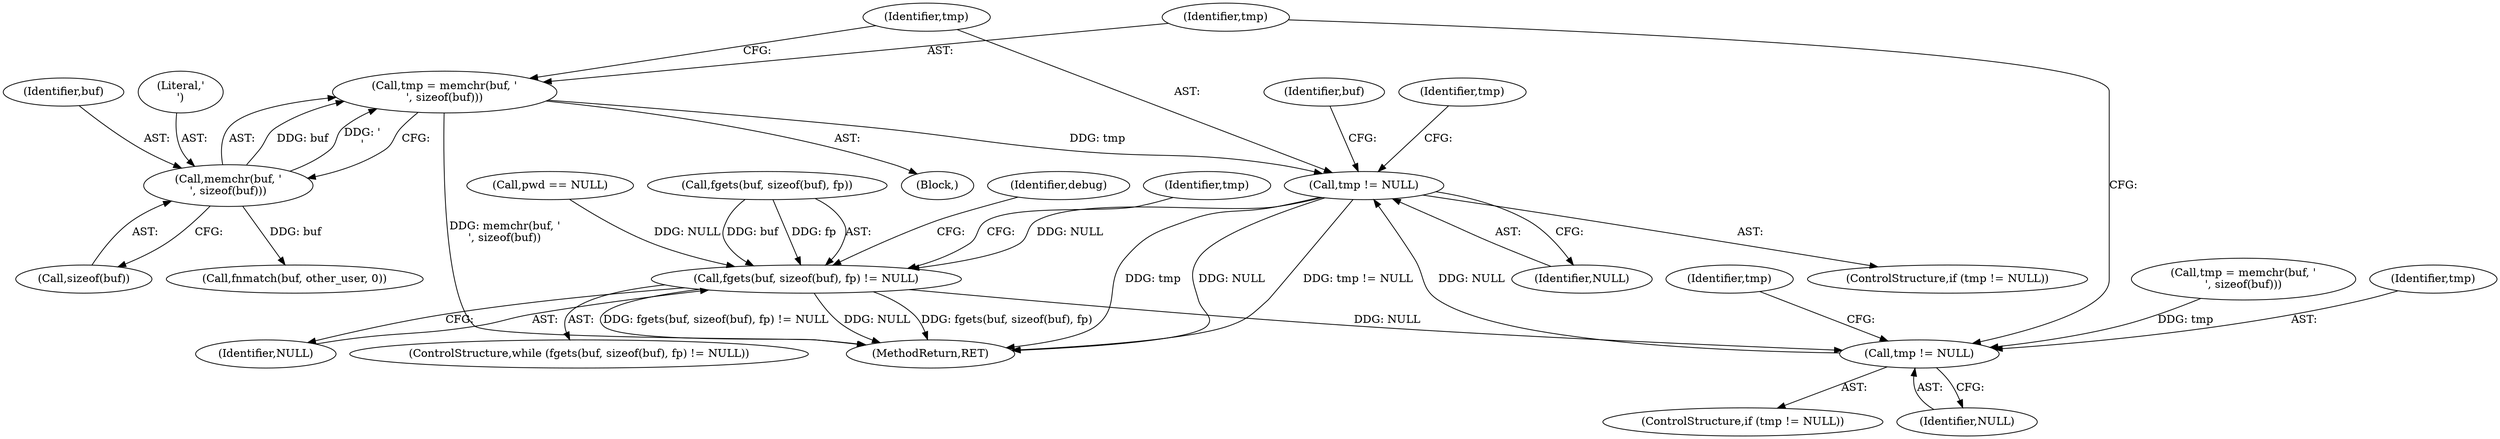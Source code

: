digraph "0_altlinux_843807a3a90f52e7538be756616510730a24739a@API" {
"1000267" [label="(Call,tmp = memchr(buf, '\n', sizeof(buf)))"];
"1000269" [label="(Call,memchr(buf, '\n', sizeof(buf)))"];
"1000275" [label="(Call,tmp != NULL)"];
"1000243" [label="(Call,fgets(buf, sizeof(buf), fp) != NULL)"];
"1000259" [label="(Call,tmp != NULL)"];
"1000268" [label="(Identifier,tmp)"];
"1000270" [label="(Identifier,buf)"];
"1000249" [label="(Identifier,NULL)"];
"1000242" [label="(ControlStructure,while (fgets(buf, sizeof(buf), fp) != NULL))"];
"1000286" [label="(Identifier,buf)"];
"1000277" [label="(Identifier,NULL)"];
"1000285" [label="(Call,fnmatch(buf, other_user, 0))"];
"1000265" [label="(Identifier,tmp)"];
"1000258" [label="(ControlStructure,if (tmp != NULL))"];
"1000244" [label="(Call,fgets(buf, sizeof(buf), fp))"];
"1000306" [label="(Identifier,debug)"];
"1000269" [label="(Call,memchr(buf, '\n', sizeof(buf)))"];
"1000250" [label="(Block,)"];
"1000271" [label="(Literal,'\n')"];
"1000275" [label="(Call,tmp != NULL)"];
"1000261" [label="(Identifier,NULL)"];
"1000243" [label="(Call,fgets(buf, sizeof(buf), fp) != NULL)"];
"1000281" [label="(Identifier,tmp)"];
"1000252" [label="(Identifier,tmp)"];
"1000276" [label="(Identifier,tmp)"];
"1000259" [label="(Call,tmp != NULL)"];
"1000363" [label="(MethodReturn,RET)"];
"1000267" [label="(Call,tmp = memchr(buf, '\n', sizeof(buf)))"];
"1000274" [label="(ControlStructure,if (tmp != NULL))"];
"1000251" [label="(Call,tmp = memchr(buf, '\r', sizeof(buf)))"];
"1000272" [label="(Call,sizeof(buf))"];
"1000260" [label="(Identifier,tmp)"];
"1000133" [label="(Call,pwd == NULL)"];
"1000267" -> "1000250"  [label="AST: "];
"1000267" -> "1000269"  [label="CFG: "];
"1000268" -> "1000267"  [label="AST: "];
"1000269" -> "1000267"  [label="AST: "];
"1000276" -> "1000267"  [label="CFG: "];
"1000267" -> "1000363"  [label="DDG: memchr(buf, '\n', sizeof(buf))"];
"1000269" -> "1000267"  [label="DDG: buf"];
"1000269" -> "1000267"  [label="DDG: '\n'"];
"1000267" -> "1000275"  [label="DDG: tmp"];
"1000269" -> "1000272"  [label="CFG: "];
"1000270" -> "1000269"  [label="AST: "];
"1000271" -> "1000269"  [label="AST: "];
"1000272" -> "1000269"  [label="AST: "];
"1000269" -> "1000285"  [label="DDG: buf"];
"1000275" -> "1000274"  [label="AST: "];
"1000275" -> "1000277"  [label="CFG: "];
"1000276" -> "1000275"  [label="AST: "];
"1000277" -> "1000275"  [label="AST: "];
"1000281" -> "1000275"  [label="CFG: "];
"1000286" -> "1000275"  [label="CFG: "];
"1000275" -> "1000363"  [label="DDG: tmp != NULL"];
"1000275" -> "1000363"  [label="DDG: tmp"];
"1000275" -> "1000363"  [label="DDG: NULL"];
"1000275" -> "1000243"  [label="DDG: NULL"];
"1000259" -> "1000275"  [label="DDG: NULL"];
"1000243" -> "1000242"  [label="AST: "];
"1000243" -> "1000249"  [label="CFG: "];
"1000244" -> "1000243"  [label="AST: "];
"1000249" -> "1000243"  [label="AST: "];
"1000252" -> "1000243"  [label="CFG: "];
"1000306" -> "1000243"  [label="CFG: "];
"1000243" -> "1000363"  [label="DDG: fgets(buf, sizeof(buf), fp)"];
"1000243" -> "1000363"  [label="DDG: fgets(buf, sizeof(buf), fp) != NULL"];
"1000243" -> "1000363"  [label="DDG: NULL"];
"1000244" -> "1000243"  [label="DDG: buf"];
"1000244" -> "1000243"  [label="DDG: fp"];
"1000133" -> "1000243"  [label="DDG: NULL"];
"1000243" -> "1000259"  [label="DDG: NULL"];
"1000259" -> "1000258"  [label="AST: "];
"1000259" -> "1000261"  [label="CFG: "];
"1000260" -> "1000259"  [label="AST: "];
"1000261" -> "1000259"  [label="AST: "];
"1000265" -> "1000259"  [label="CFG: "];
"1000268" -> "1000259"  [label="CFG: "];
"1000251" -> "1000259"  [label="DDG: tmp"];
}
